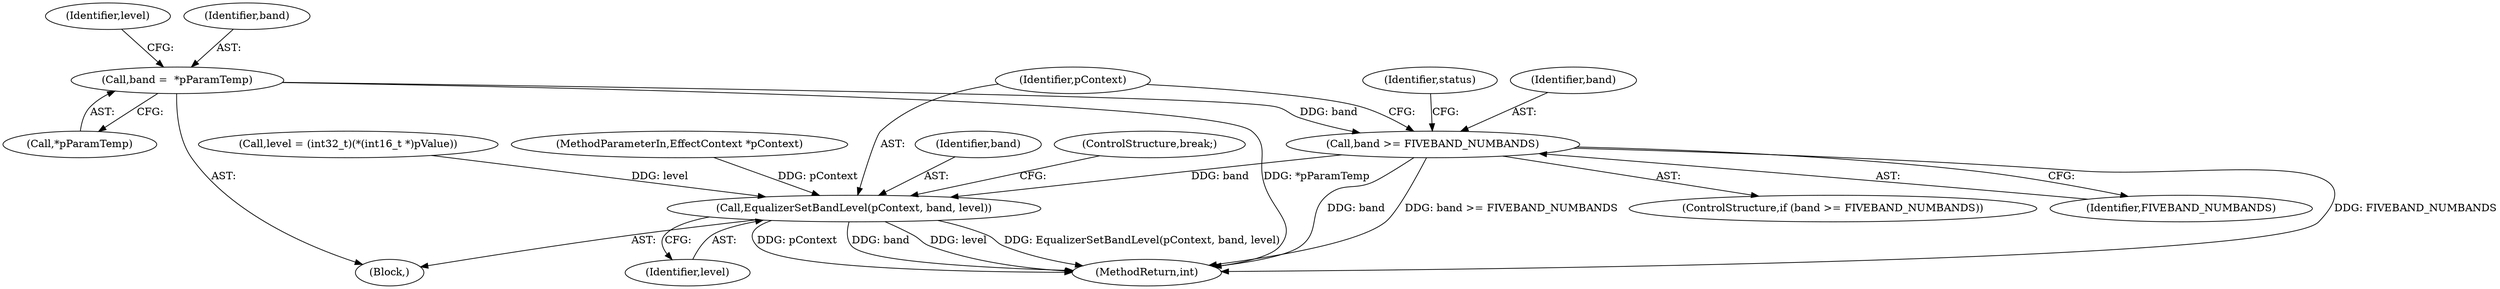 digraph "1_Android_321ea5257e37c8edb26e66fe4ee78cca4cd915fe_0@del" {
"1000169" [label="(Call,band >= FIVEBAND_NUMBANDS)"];
"1000156" [label="(Call,band =  *pParamTemp)"];
"1000178" [label="(Call,EqualizerSetBandLevel(pContext, band, level))"];
"1000127" [label="(Block,)"];
"1000168" [label="(ControlStructure,if (band >= FIVEBAND_NUMBANDS))"];
"1000156" [label="(Call,band =  *pParamTemp)"];
"1000161" [label="(Identifier,level)"];
"1000102" [label="(MethodParameterIn,EffectContext *pContext)"];
"1000169" [label="(Call,band >= FIVEBAND_NUMBANDS)"];
"1000268" [label="(MethodReturn,int)"];
"1000160" [label="(Call,level = (int32_t)(*(int16_t *)pValue))"];
"1000179" [label="(Identifier,pContext)"];
"1000157" [label="(Identifier,band)"];
"1000174" [label="(Identifier,status)"];
"1000158" [label="(Call,*pParamTemp)"];
"1000181" [label="(Identifier,level)"];
"1000180" [label="(Identifier,band)"];
"1000178" [label="(Call,EqualizerSetBandLevel(pContext, band, level))"];
"1000182" [label="(ControlStructure,break;)"];
"1000171" [label="(Identifier,FIVEBAND_NUMBANDS)"];
"1000170" [label="(Identifier,band)"];
"1000169" -> "1000168"  [label="AST: "];
"1000169" -> "1000171"  [label="CFG: "];
"1000170" -> "1000169"  [label="AST: "];
"1000171" -> "1000169"  [label="AST: "];
"1000174" -> "1000169"  [label="CFG: "];
"1000179" -> "1000169"  [label="CFG: "];
"1000169" -> "1000268"  [label="DDG: band"];
"1000169" -> "1000268"  [label="DDG: band >= FIVEBAND_NUMBANDS"];
"1000169" -> "1000268"  [label="DDG: FIVEBAND_NUMBANDS"];
"1000156" -> "1000169"  [label="DDG: band"];
"1000169" -> "1000178"  [label="DDG: band"];
"1000156" -> "1000127"  [label="AST: "];
"1000156" -> "1000158"  [label="CFG: "];
"1000157" -> "1000156"  [label="AST: "];
"1000158" -> "1000156"  [label="AST: "];
"1000161" -> "1000156"  [label="CFG: "];
"1000156" -> "1000268"  [label="DDG: *pParamTemp"];
"1000178" -> "1000127"  [label="AST: "];
"1000178" -> "1000181"  [label="CFG: "];
"1000179" -> "1000178"  [label="AST: "];
"1000180" -> "1000178"  [label="AST: "];
"1000181" -> "1000178"  [label="AST: "];
"1000182" -> "1000178"  [label="CFG: "];
"1000178" -> "1000268"  [label="DDG: level"];
"1000178" -> "1000268"  [label="DDG: EqualizerSetBandLevel(pContext, band, level)"];
"1000178" -> "1000268"  [label="DDG: pContext"];
"1000178" -> "1000268"  [label="DDG: band"];
"1000102" -> "1000178"  [label="DDG: pContext"];
"1000160" -> "1000178"  [label="DDG: level"];
}
